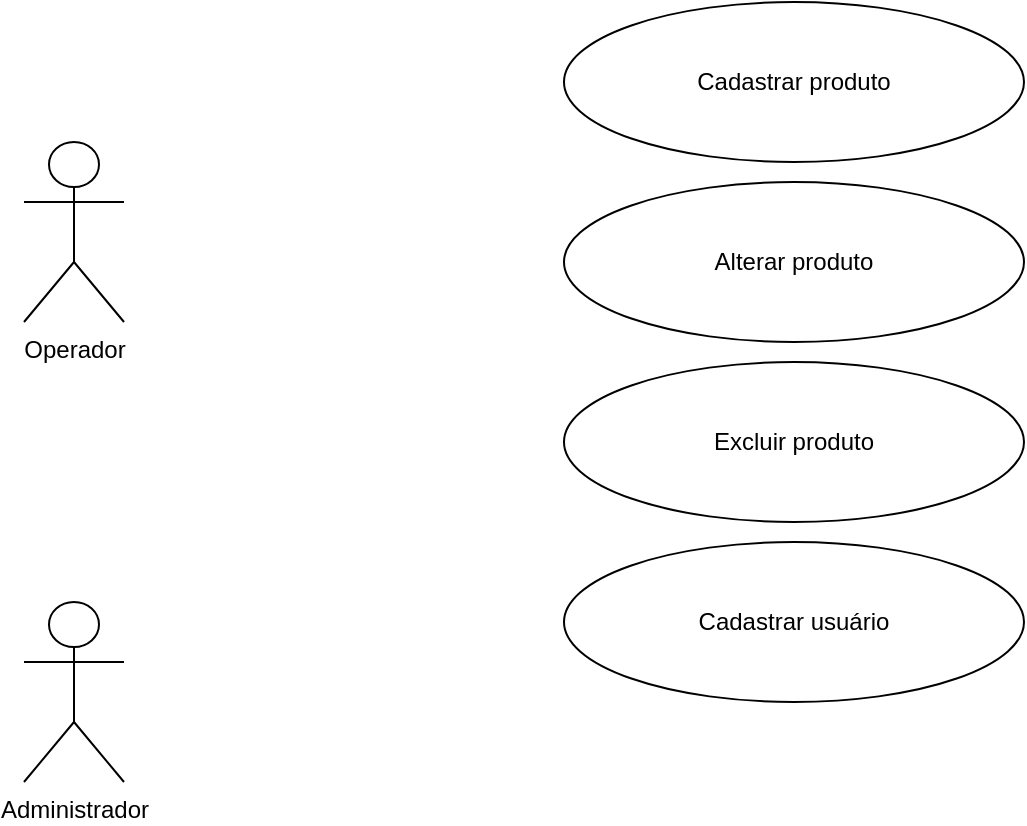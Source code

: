 <mxfile version="25.0.1">
  <diagram name="Página-1" id="EybIdvq-ZSmLcgGqUNoX">
    <mxGraphModel dx="1434" dy="833" grid="1" gridSize="10" guides="1" tooltips="1" connect="1" arrows="1" fold="1" page="1" pageScale="1" pageWidth="827" pageHeight="1169" math="0" shadow="0">
      <root>
        <mxCell id="0" />
        <mxCell id="1" parent="0" />
        <mxCell id="I1ASSPgnv77Yv3--6DFM-1" value="Operador" style="shape=umlActor;verticalLabelPosition=bottom;verticalAlign=top;html=1;outlineConnect=0;" vertex="1" parent="1">
          <mxGeometry x="50" y="110" width="50" height="90" as="geometry" />
        </mxCell>
        <mxCell id="I1ASSPgnv77Yv3--6DFM-3" value="Administrador" style="shape=umlActor;verticalLabelPosition=bottom;verticalAlign=top;html=1;outlineConnect=0;" vertex="1" parent="1">
          <mxGeometry x="50" y="340" width="50" height="90" as="geometry" />
        </mxCell>
        <mxCell id="I1ASSPgnv77Yv3--6DFM-4" value="Cadastrar produto" style="ellipse;whiteSpace=wrap;html=1;" vertex="1" parent="1">
          <mxGeometry x="320" y="40" width="230" height="80" as="geometry" />
        </mxCell>
        <mxCell id="I1ASSPgnv77Yv3--6DFM-5" value="Alterar produto" style="ellipse;whiteSpace=wrap;html=1;" vertex="1" parent="1">
          <mxGeometry x="320" y="130" width="230" height="80" as="geometry" />
        </mxCell>
        <mxCell id="I1ASSPgnv77Yv3--6DFM-6" value="Excluir produto" style="ellipse;whiteSpace=wrap;html=1;" vertex="1" parent="1">
          <mxGeometry x="320" y="220" width="230" height="80" as="geometry" />
        </mxCell>
        <mxCell id="I1ASSPgnv77Yv3--6DFM-7" value="Cadastrar usuário" style="ellipse;whiteSpace=wrap;html=1;" vertex="1" parent="1">
          <mxGeometry x="320" y="310" width="230" height="80" as="geometry" />
        </mxCell>
      </root>
    </mxGraphModel>
  </diagram>
</mxfile>
